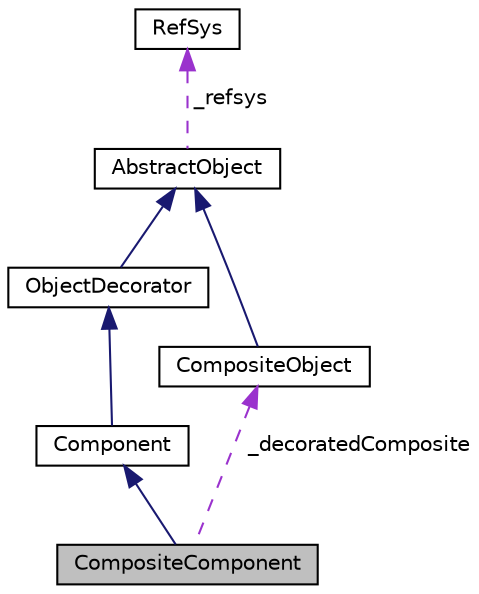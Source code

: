 digraph "CompositeComponent"
{
  edge [fontname="Helvetica",fontsize="10",labelfontname="Helvetica",labelfontsize="10"];
  node [fontname="Helvetica",fontsize="10",shape=record];
  Node4 [label="CompositeComponent",height=0.2,width=0.4,color="black", fillcolor="grey75", style="filled", fontcolor="black"];
  Node5 -> Node4 [dir="back",color="midnightblue",fontsize="10",style="solid",fontname="Helvetica"];
  Node5 [label="Component",height=0.2,width=0.4,color="black", fillcolor="white", style="filled",URL="$classComponent.html",tooltip="Component class. "];
  Node6 -> Node5 [dir="back",color="midnightblue",fontsize="10",style="solid",fontname="Helvetica"];
  Node6 [label="ObjectDecorator",height=0.2,width=0.4,color="black", fillcolor="white", style="filled",URL="$classObjectDecorator.html",tooltip="Abstract object decorator interface. "];
  Node7 -> Node6 [dir="back",color="midnightblue",fontsize="10",style="solid",fontname="Helvetica"];
  Node7 [label="AbstractObject",height=0.2,width=0.4,color="black", fillcolor="white", style="filled",URL="$classAbstractObject.html",tooltip="Abstract object interface. "];
  Node8 -> Node7 [dir="back",color="darkorchid3",fontsize="10",style="dashed",label=" _refsys" ,fontname="Helvetica"];
  Node8 [label="RefSys",height=0.2,width=0.4,color="black", fillcolor="white", style="filled",URL="$classRefSys.html",tooltip="3D point primitive object "];
  Node9 -> Node4 [dir="back",color="darkorchid3",fontsize="10",style="dashed",label=" _decoratedComposite" ,fontname="Helvetica"];
  Node9 [label="CompositeObject",height=0.2,width=0.4,color="black", fillcolor="white", style="filled",URL="$classCompositeObject.html",tooltip="Composite object interface. "];
  Node7 -> Node9 [dir="back",color="midnightblue",fontsize="10",style="solid",fontname="Helvetica"];
}
